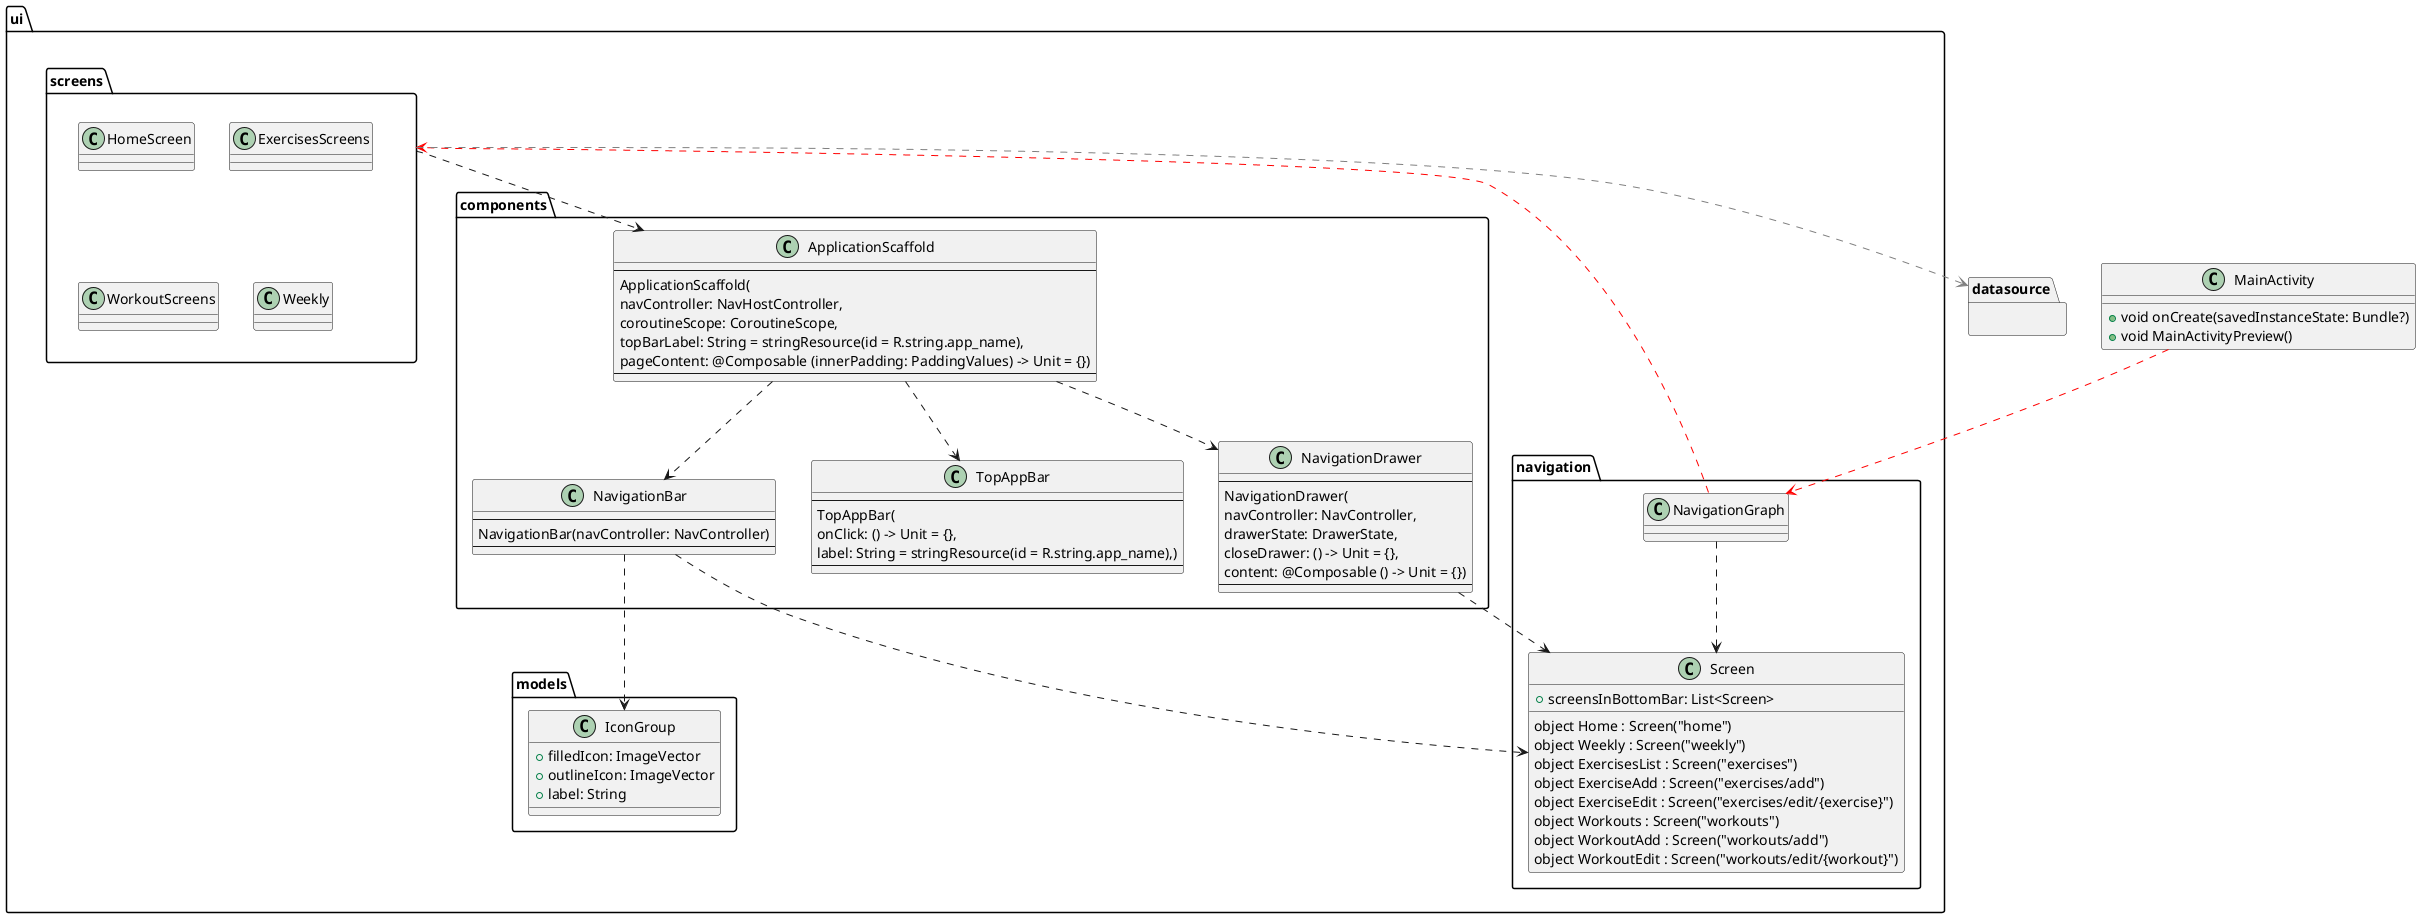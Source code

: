 @startuml
'https://plantuml.com/class-diagram

namespace ui.components {
    class ApplicationScaffold {
    --
    ApplicationScaffold(
        navController: NavHostController,
        coroutineScope: CoroutineScope,
        topBarLabel: String = stringResource(id = R.string.app_name),
        pageContent: @Composable (innerPadding: PaddingValues) -> Unit = {})
    --
    }
    class NavigationDrawer {
    --
    NavigationDrawer(
    navController: NavController,
    drawerState: DrawerState,
    closeDrawer: () -> Unit = {},
    content: @Composable () -> Unit = {})
    --
    }
    class TopAppBar {
    --
    TopAppBar(
        onClick: () -> Unit = {},
        label: String = stringResource(id = R.string.app_name),)
    --
    }
    class NavigationBar {
    --
    NavigationBar(navController: NavController)
    --
    }
}

class ui.navigation.Screen {
    object Home : Screen("home")
    object Weekly : Screen("weekly")
    object ExercisesList : Screen("exercises")
    object ExerciseAdd : Screen("exercises/add")
    object ExerciseEdit : Screen("exercises/edit/{exercise}")
    object Workouts : Screen("workouts")
    object WorkoutAdd : Screen("workouts/add")
    object WorkoutEdit : Screen("workouts/edit/{workout}")

    + screensInBottomBar: List<Screen>
}



class ui.navigation.NavigationGraph {
}

class ui.models.IconGroup {
+ filledIcon: ImageVector
+ outlineIcon: ImageVector
+ label: String
}

class MainActivity {
+ void onCreate(savedInstanceState: Bundle?)
+ void MainActivityPreview()
}

together {
    namespace ui.screens {
        together {
         class HomeScreen {}
                class ExercisesScreens {}
                class WorkoutScreens {}
                class Weekly {}
        }

    }

    namespace datasource {
    }
}


'===== 3.2.2 UI.models relations ==========
ui.components.NavigationBar ..> ui.models.IconGroup
ui.navigation.NavigationGraph ..> ui.navigation.Screen
ui.components.NavigationBar ..> ui.navigation.Screen
ui.components.NavigationDrawer ..> ui.navigation.Screen
ui.components.ApplicationScaffold ..> ui.components.NavigationBar
ui.components.ApplicationScaffold ..> ui.components.NavigationDrawer
ui.components.ApplicationScaffold ..> ui.components.TopAppBar
MainActivity .[#red].> ui.navigation.NavigationGraph

ui.navigation.NavigationGraph .[#red].> ui.screens
ui.screens ..> ui.components.ApplicationScaffold
ui.screens .[#gray].> datasource

@enduml